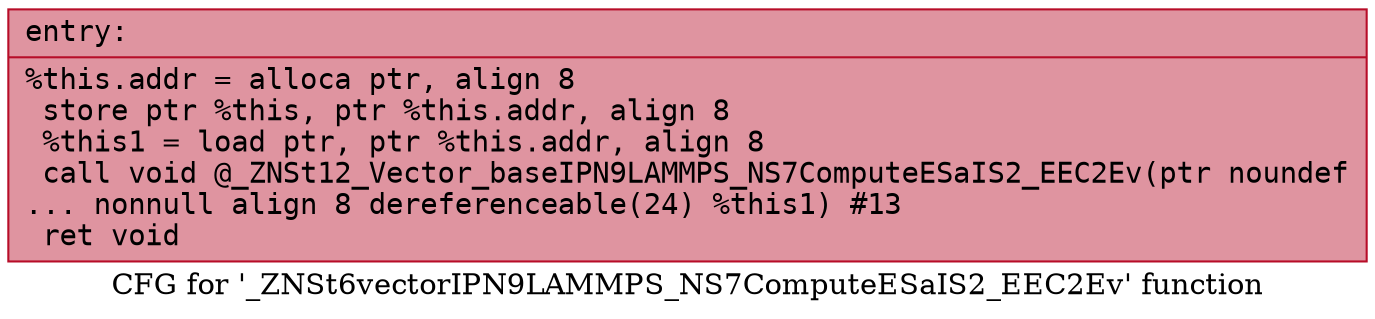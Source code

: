digraph "CFG for '_ZNSt6vectorIPN9LAMMPS_NS7ComputeESaIS2_EEC2Ev' function" {
	label="CFG for '_ZNSt6vectorIPN9LAMMPS_NS7ComputeESaIS2_EEC2Ev' function";

	Node0x561f16068eb0 [shape=record,color="#b70d28ff", style=filled, fillcolor="#b70d2870" fontname="Courier",label="{entry:\l|  %this.addr = alloca ptr, align 8\l  store ptr %this, ptr %this.addr, align 8\l  %this1 = load ptr, ptr %this.addr, align 8\l  call void @_ZNSt12_Vector_baseIPN9LAMMPS_NS7ComputeESaIS2_EEC2Ev(ptr noundef\l... nonnull align 8 dereferenceable(24) %this1) #13\l  ret void\l}"];
}
